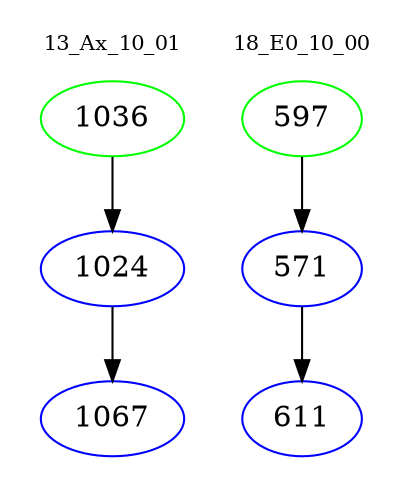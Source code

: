 digraph{
subgraph cluster_0 {
color = white
label = "13_Ax_10_01";
fontsize=10;
T0_1036 [label="1036", color="green"]
T0_1036 -> T0_1024 [color="black"]
T0_1024 [label="1024", color="blue"]
T0_1024 -> T0_1067 [color="black"]
T0_1067 [label="1067", color="blue"]
}
subgraph cluster_1 {
color = white
label = "18_E0_10_00";
fontsize=10;
T1_597 [label="597", color="green"]
T1_597 -> T1_571 [color="black"]
T1_571 [label="571", color="blue"]
T1_571 -> T1_611 [color="black"]
T1_611 [label="611", color="blue"]
}
}
